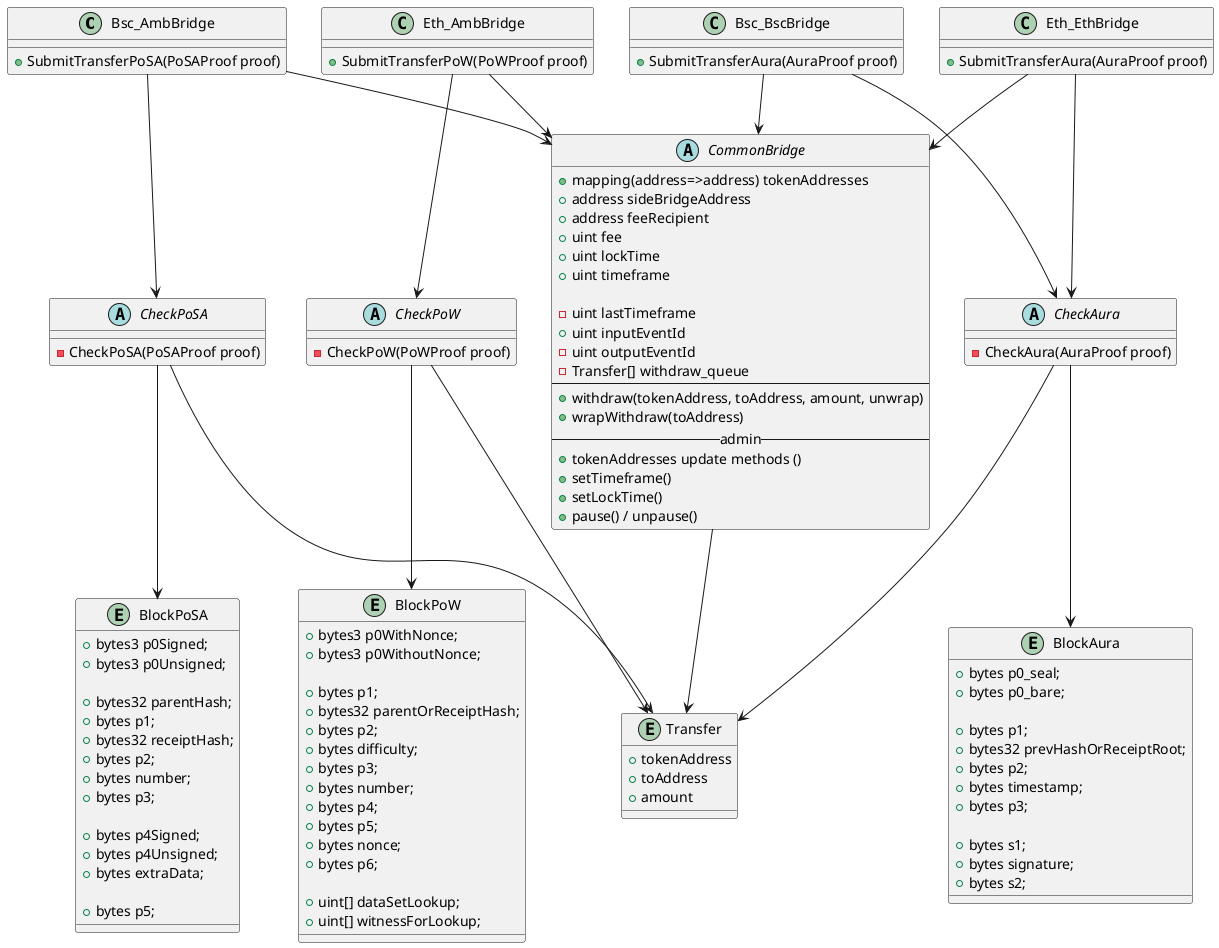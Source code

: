 @startuml



class Bsc_AmbBridge {
    +SubmitTransferPoSA(PoSAProof proof)
}
class Bsc_BscBridge {
    +SubmitTransferAura(AuraProof proof)
}

class Eth_AmbBridge {
    +SubmitTransferPoW(PoWProof proof)
}
class Eth_EthBridge {
    +SubmitTransferAura(AuraProof proof)
}


abstract class CheckPoW {
    -CheckPoW(PoWProof proof)
}

abstract class CheckAura {
    -CheckAura(AuraProof proof)
}

abstract class CheckPoSA {
    -CheckPoSA(PoSAProof proof)
}


entity BlockPoW {
        +bytes3 p0WithNonce;
        +bytes3 p0WithoutNonce;

        +bytes p1;
        +bytes32 parentOrReceiptHash;
        +bytes p2;
        +bytes difficulty;
        +bytes p3;
        +bytes number;
        +bytes p4;
        +bytes p5;
        +bytes nonce;
        +bytes p6;

        +uint[] dataSetLookup;
        +uint[] witnessForLookup;
}

entity BlockPoSA {
       +bytes3 p0Signed;
       +bytes3 p0Unsigned;

        +bytes32 parentHash;
        +bytes p1;
        +bytes32 receiptHash;
        +bytes p2;
        +bytes number;
        +bytes p3;

        +bytes p4Signed;
        +bytes p4Unsigned;
        +bytes extraData;

        +bytes p5;
}

entity BlockAura {
    +bytes p0_seal;
    +bytes p0_bare;

    +bytes p1;
    +bytes32 prevHashOrReceiptRoot;
    +bytes p2;
    +bytes timestamp;
    +bytes p3;

    +bytes s1;
    +bytes signature;
    +bytes s2;
}



abstract class CommonBridge {
    +mapping(address=>address) tokenAddresses
    +address sideBridgeAddress
    +address feeRecipient
    +uint fee
    +uint lockTime
    +uint timeframe

    -uint lastTimeframe
    +uint inputEventId
    -uint outputEventId
    -Transfer[] withdraw_queue
    --
    +withdraw(tokenAddress, toAddress, amount, unwrap)
    +wrapWithdraw(toAddress)
    --admin--
    +tokenAddresses update methods ()
    +setTimeframe()
    +setLockTime()
    +pause() / unpause()
}


entity Transfer {
    +tokenAddress
    +toAddress
    +amount
}


Eth_AmbBridge --> CheckPoW
Eth_EthBridge --> CheckAura

Bsc_BscBridge --> CheckAura
Bsc_AmbBridge --> CheckPoSA

CheckPoW --> BlockPoW
CheckPoSA --> BlockPoSA
CheckAura --> BlockAura

CheckPoW --> Transfer
CheckPoSA --> Transfer
CheckAura --> Transfer

Eth_AmbBridge --> CommonBridge
Eth_EthBridge --> CommonBridge
Bsc_AmbBridge --> CommonBridge
Bsc_BscBridge --> CommonBridge

CommonBridge --> Transfer


@enduml
